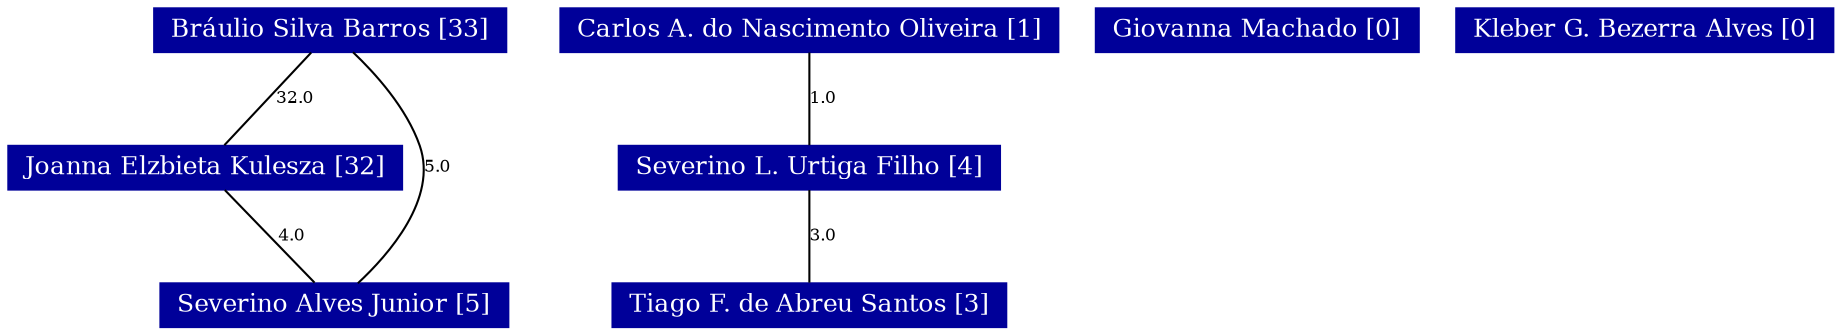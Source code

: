 strict graph grafo2 {
	graph [bb="0,0,736,153",
		id=grafo2,
		overlap=False
	];
	node [fontsize=12,
		label="\N",
		shape=rectangle,
		style=filled
	];
	0	 [URL="membro-8938691250105531.html",
		color="#000099",
		fontcolor="#FFFFFF",
		height=0.29167,
		label="Bráulio Silva Barros [33]",
		pos="133.5,142.5",
		width=1.8889];
	3	 [URL="membro-1568423340359601.html",
		color="#000099",
		fontcolor="#FFFFFF",
		height=0.29167,
		label="Joanna Elzbieta Kulesza [32]",
		pos="77.5,76.5",
		width=2.1528];
	0 -- 3	 [fontsize=8,
		label=32.0,
		lp="116.5,109.5",
		pos="124.5,131.9 114.11,119.65 97.118,99.622 86.661,87.297"];
	5	 [URL="membro-9563158536061549.html",
		color="#000099",
		fontcolor="#FFFFFF",
		height=0.29167,
		label="Severino Alves Junior [5]",
		pos="131.5,10.5",
		width=1.9167];
	0 -- 5	 [fontsize=8,
		label=5.0,
		lp="170.5,76.5",
		pos="142.36,131.86 153.38,117.32 169.99,90.254 163.5,66 158.96,49.024 147.83,31.862 139.98,21.21"];
	3 -- 5	 [fontsize=8,
		label=4.0,
		lp="113.5,43.5",
		pos="86.176,65.896 96.193,53.653 112.58,33.622 122.67,21.297"];
	1	 [URL="membro-2972467462423068.html",
		color="#000099",
		fontcolor="#FFFFFF",
		height=0.29167,
		label="Carlos A. do Nascimento Oliveira [1]",
		pos="324.5,142.5",
		width=2.6944];
	6	 [URL="membro-4668070841633275.html",
		color="#000099",
		fontcolor="#FFFFFF",
		height=0.29167,
		label="Severino L. Urtiga Filho [4]",
		pos="324.5,76.5",
		width=2.0694];
	1 -- 6	 [fontsize=8,
		label=1.0,
		lp="329.5,109.5",
		pos="324.5,131.9 324.5,119.65 324.5,99.622 324.5,87.297"];
	7	 [URL="membro-2200553486822519.html",
		color="#000099",
		fontcolor="#FFFFFF",
		height=0.29167,
		label="Tiago F. de Abreu Santos [3]",
		pos="324.5,10.5",
		width=2.1528];
	6 -- 7	 [fontsize=8,
		label=3.0,
		lp="329.5,43.5",
		pos="324.5,65.896 324.5,53.653 324.5,33.622 324.5,21.297"];
	2	 [URL="membro-2869680994075940.html",
		color="#000099",
		fontcolor="#FFFFFF",
		height=0.29167,
		label="Giovanna Machado [0]",
		pos="503.5,142.5",
		width=1.7639];
	4	 [URL="membro-5515185093886020.html",
		color="#000099",
		fontcolor="#FFFFFF",
		height=0.29167,
		label="Kleber G. Bezerra Alves [0]",
		pos="660.5,142.5",
		width=2.0972];
}
